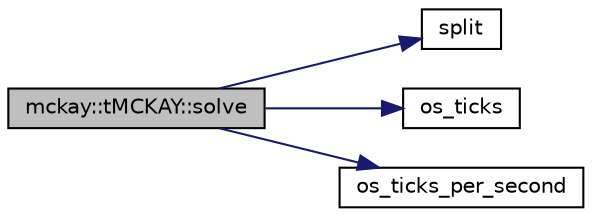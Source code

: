 digraph "mckay::tMCKAY::solve"
{
  edge [fontname="Helvetica",fontsize="10",labelfontname="Helvetica",labelfontsize="10"];
  node [fontname="Helvetica",fontsize="10",shape=record];
  rankdir="LR";
  Node52 [label="mckay::tMCKAY::solve",height=0.2,width=0.4,color="black", fillcolor="grey75", style="filled", fontcolor="black"];
  Node52 -> Node53 [color="midnightblue",fontsize="10",style="solid",fontname="Helvetica"];
  Node53 [label="split",height=0.2,width=0.4,color="black", fillcolor="white", style="filled",URL="$d6/d34/plot__decomposition__matrix_8_c.html#a8d46d2e552765fe157db5a0247442503"];
  Node52 -> Node54 [color="midnightblue",fontsize="10",style="solid",fontname="Helvetica"];
  Node54 [label="os_ticks",height=0.2,width=0.4,color="black", fillcolor="white", style="filled",URL="$d5/db4/io__and__os_8h.html#a3da6d2b09e35d569adb7101dffcb5224"];
  Node52 -> Node55 [color="midnightblue",fontsize="10",style="solid",fontname="Helvetica"];
  Node55 [label="os_ticks_per_second",height=0.2,width=0.4,color="black", fillcolor="white", style="filled",URL="$d5/db4/io__and__os_8h.html#a1b35e7a094dfde9db39ae352c9c17042"];
}
